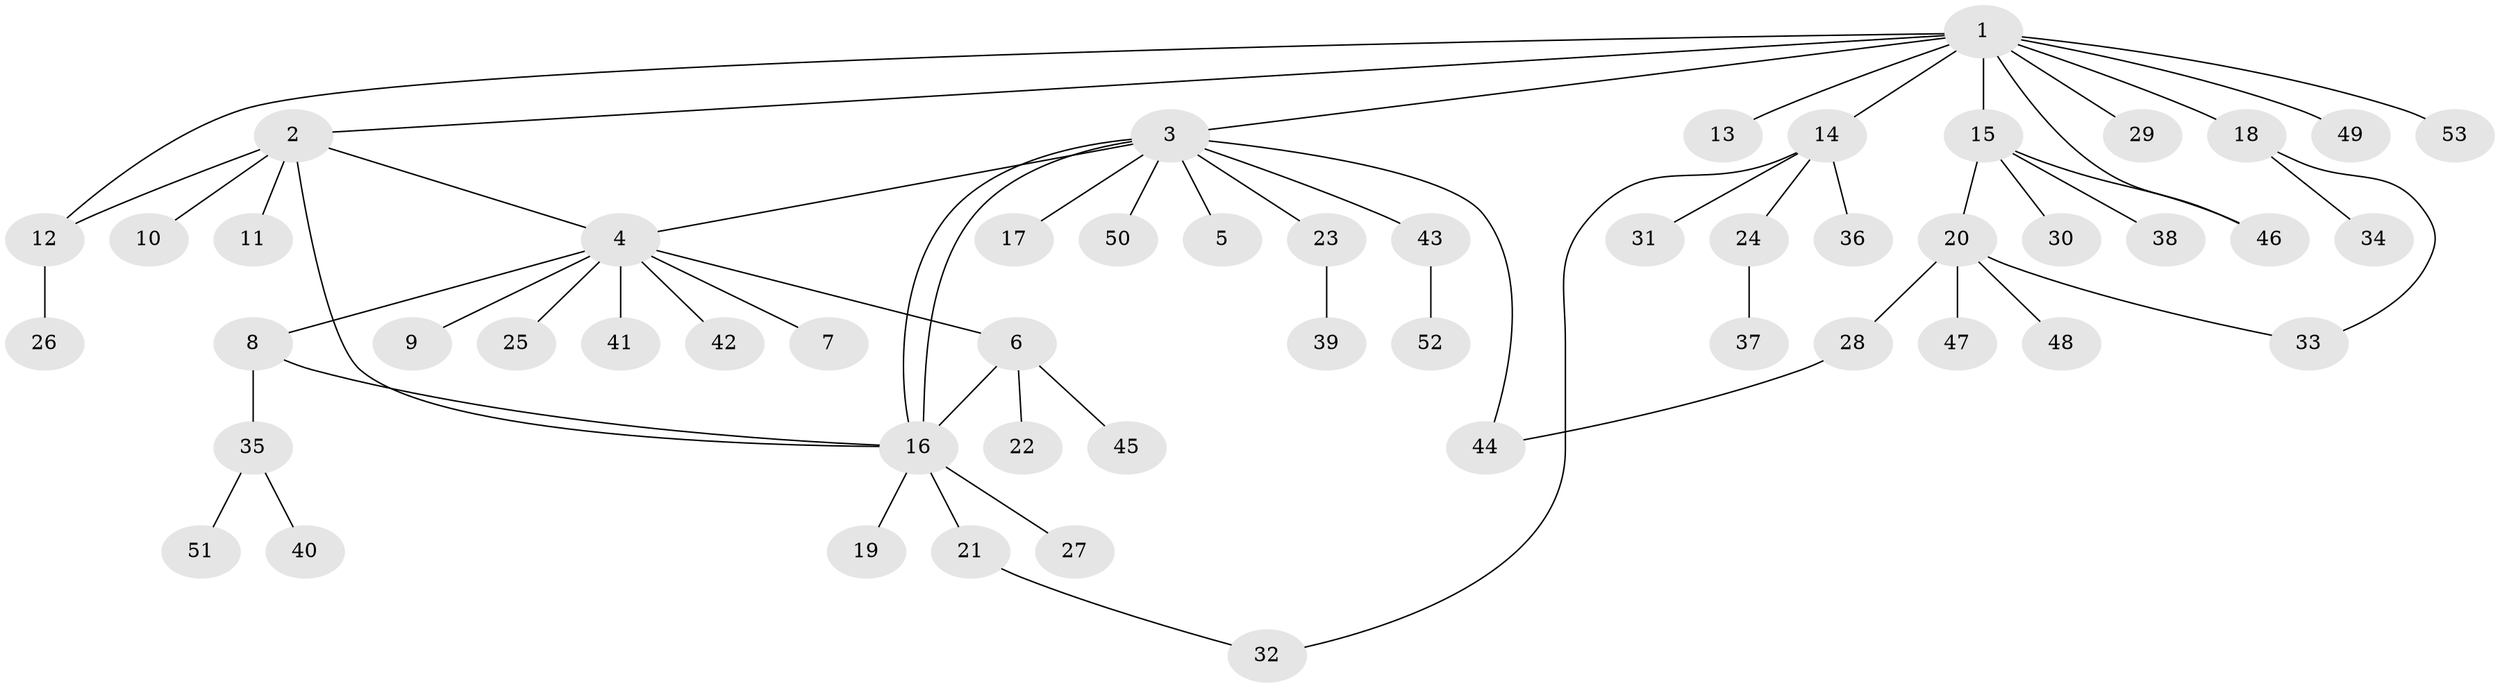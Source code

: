 // Generated by graph-tools (version 1.1) at 2025/14/03/09/25 04:14:45]
// undirected, 53 vertices, 62 edges
graph export_dot {
graph [start="1"]
  node [color=gray90,style=filled];
  1;
  2;
  3;
  4;
  5;
  6;
  7;
  8;
  9;
  10;
  11;
  12;
  13;
  14;
  15;
  16;
  17;
  18;
  19;
  20;
  21;
  22;
  23;
  24;
  25;
  26;
  27;
  28;
  29;
  30;
  31;
  32;
  33;
  34;
  35;
  36;
  37;
  38;
  39;
  40;
  41;
  42;
  43;
  44;
  45;
  46;
  47;
  48;
  49;
  50;
  51;
  52;
  53;
  1 -- 2;
  1 -- 3;
  1 -- 12;
  1 -- 13;
  1 -- 14;
  1 -- 15;
  1 -- 18;
  1 -- 29;
  1 -- 46;
  1 -- 49;
  1 -- 53;
  2 -- 4;
  2 -- 10;
  2 -- 11;
  2 -- 12;
  2 -- 16;
  3 -- 4;
  3 -- 5;
  3 -- 16;
  3 -- 16;
  3 -- 17;
  3 -- 23;
  3 -- 43;
  3 -- 44;
  3 -- 50;
  4 -- 6;
  4 -- 7;
  4 -- 8;
  4 -- 9;
  4 -- 25;
  4 -- 41;
  4 -- 42;
  6 -- 16;
  6 -- 22;
  6 -- 45;
  8 -- 16;
  8 -- 35;
  12 -- 26;
  14 -- 24;
  14 -- 31;
  14 -- 32;
  14 -- 36;
  15 -- 20;
  15 -- 30;
  15 -- 38;
  15 -- 46;
  16 -- 19;
  16 -- 21;
  16 -- 27;
  18 -- 33;
  18 -- 34;
  20 -- 28;
  20 -- 33;
  20 -- 47;
  20 -- 48;
  21 -- 32;
  23 -- 39;
  24 -- 37;
  28 -- 44;
  35 -- 40;
  35 -- 51;
  43 -- 52;
}
